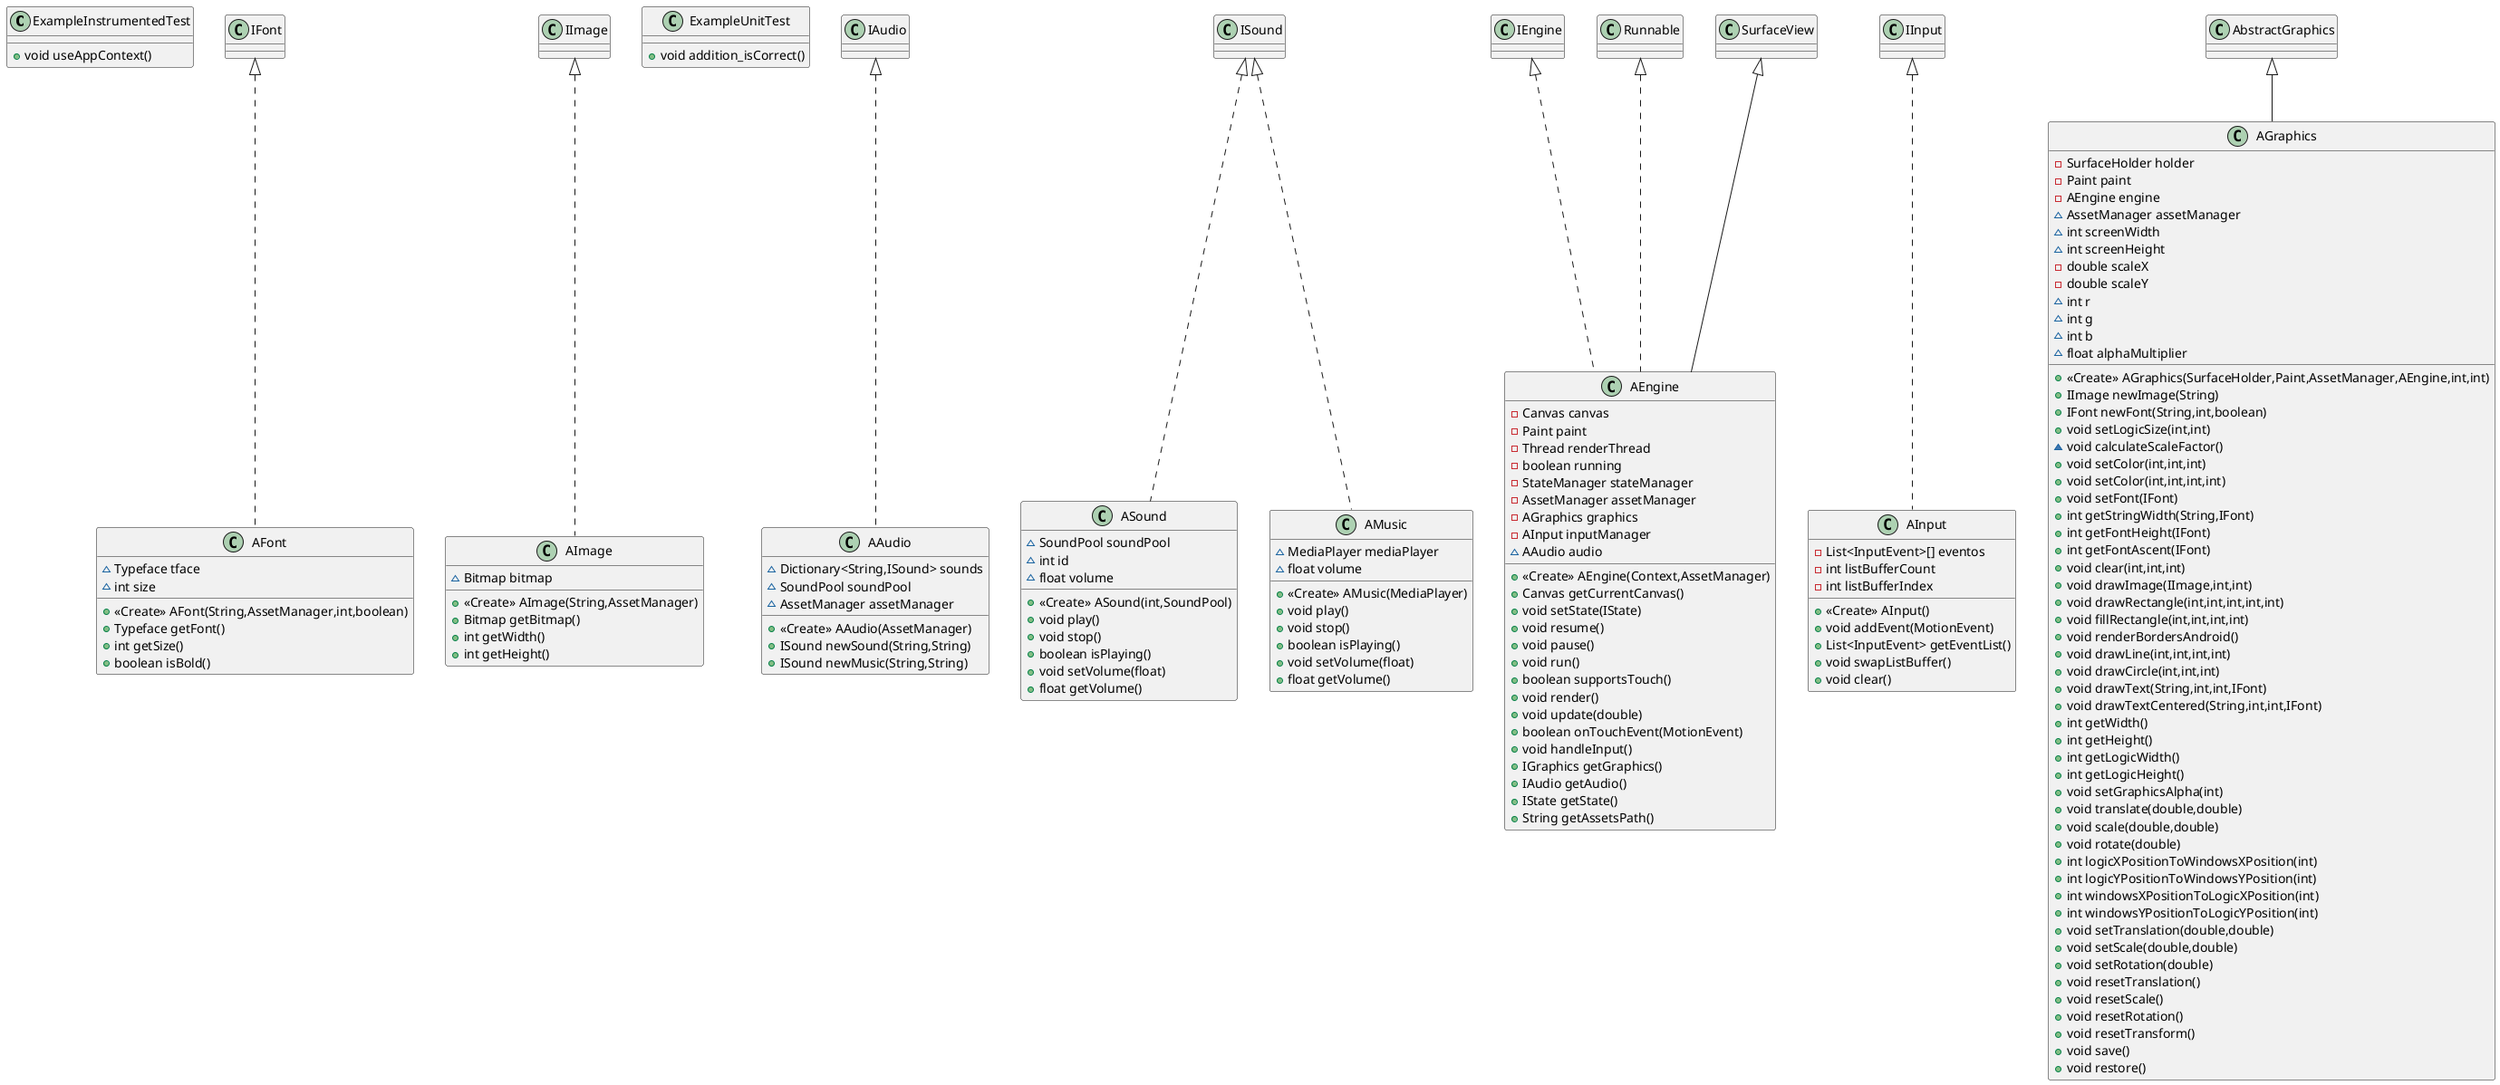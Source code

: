 @startuml
class ExampleInstrumentedTest {
+ void useAppContext()
}
class AFont {
~ Typeface tface
~ int size
+ <<Create>> AFont(String,AssetManager,int,boolean)
+ Typeface getFont()
+ int getSize()
+ boolean isBold()
}
class AImage {
~ Bitmap bitmap
+ <<Create>> AImage(String,AssetManager)
+ Bitmap getBitmap()
+ int getWidth()
+ int getHeight()
}
class ExampleUnitTest {
+ void addition_isCorrect()
}
class AAudio {
~ Dictionary<String,ISound> sounds
~ SoundPool soundPool
~ AssetManager assetManager
+ <<Create>> AAudio(AssetManager)
+ ISound newSound(String,String)
+ ISound newMusic(String,String)
}
class ASound {
~ SoundPool soundPool
~ int id
~ float volume
+ <<Create>> ASound(int,SoundPool)
+ void play()
+ void stop()
+ boolean isPlaying()
+ void setVolume(float)
+ float getVolume()
}
class AEngine {
- Canvas canvas
- Paint paint
- Thread renderThread
- boolean running
- StateManager stateManager
- AssetManager assetManager
- AGraphics graphics
- AInput inputManager
~ AAudio audio
+ <<Create>> AEngine(Context,AssetManager)
+ Canvas getCurrentCanvas()
+ void setState(IState)
+ void resume()
+ void pause()
+ void run()
+ boolean supportsTouch()
+ void render()
+ void update(double)
+ boolean onTouchEvent(MotionEvent)
+ void handleInput()
+ IGraphics getGraphics()
+ IAudio getAudio()
+ IState getState()
+ String getAssetsPath()
}
class AInput {
- List<InputEvent>[] eventos
- int listBufferCount
- int listBufferIndex
+ <<Create>> AInput()
+ void addEvent(MotionEvent)
+ List<InputEvent> getEventList()
+ void swapListBuffer()
+ void clear()
}
class AMusic {
~ MediaPlayer mediaPlayer
~ float volume
+ <<Create>> AMusic(MediaPlayer)
+ void play()
+ void stop()
+ boolean isPlaying()
+ void setVolume(float)
+ float getVolume()
}
class AGraphics {
- SurfaceHolder holder
- Paint paint
- AEngine engine
~ AssetManager assetManager
~ int screenWidth
~ int screenHeight
- double scaleX
- double scaleY
~ int r
~ int g
~ int b
~ float alphaMultiplier
+ <<Create>> AGraphics(SurfaceHolder,Paint,AssetManager,AEngine,int,int)
+ IImage newImage(String)
+ IFont newFont(String,int,boolean)
+ void setLogicSize(int,int)
~ void calculateScaleFactor()
+ void setColor(int,int,int)
+ void setColor(int,int,int,int)
+ void setFont(IFont)
+ int getStringWidth(String,IFont)
+ int getFontHeight(IFont)
+ int getFontAscent(IFont)
+ void clear(int,int,int)
+ void drawImage(IImage,int,int)
+ void drawRectangle(int,int,int,int,int)
+ void fillRectangle(int,int,int,int)
+ void renderBordersAndroid()
+ void drawLine(int,int,int,int)
+ void drawCircle(int,int,int)
+ void drawText(String,int,int,IFont)
+ void drawTextCentered(String,int,int,IFont)
+ int getWidth()
+ int getHeight()
+ int getLogicWidth()
+ int getLogicHeight()
+ void setGraphicsAlpha(int)
+ void translate(double,double)
+ void scale(double,double)
+ void rotate(double)
+ int logicXPositionToWindowsXPosition(int)
+ int logicYPositionToWindowsYPosition(int)
+ int windowsXPositionToLogicXPosition(int)
+ int windowsYPositionToLogicYPosition(int)
+ void setTranslation(double,double)
+ void setScale(double,double)
+ void setRotation(double)
+ void resetTranslation()
+ void resetScale()
+ void resetRotation()
+ void resetTransform()
+ void save()
+ void restore()
}


IFont <|.. AFont
IImage <|.. AImage
IAudio <|.. AAudio
ISound <|.. ASound
IEngine <|.. AEngine
Runnable <|.. AEngine
SurfaceView <|-- AEngine
IInput <|.. AInput
ISound <|.. AMusic
AbstractGraphics <|-- AGraphics
@enduml
